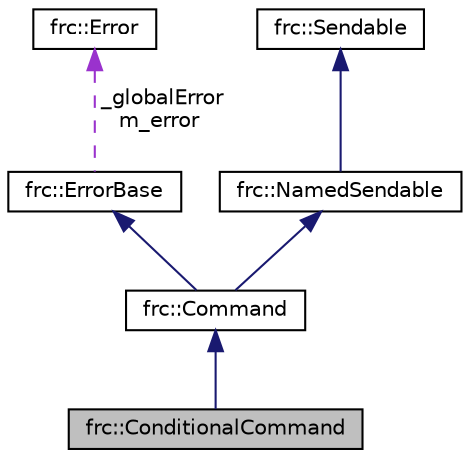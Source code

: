 digraph "frc::ConditionalCommand"
{
  edge [fontname="Helvetica",fontsize="10",labelfontname="Helvetica",labelfontsize="10"];
  node [fontname="Helvetica",fontsize="10",shape=record];
  Node1 [label="frc::ConditionalCommand",height=0.2,width=0.4,color="black", fillcolor="grey75", style="filled", fontcolor="black"];
  Node2 -> Node1 [dir="back",color="midnightblue",fontsize="10",style="solid",fontname="Helvetica"];
  Node2 [label="frc::Command",height=0.2,width=0.4,color="black", fillcolor="white", style="filled",URL="$classfrc_1_1Command.html",tooltip="The Command class is at the very core of the entire command framework. "];
  Node3 -> Node2 [dir="back",color="midnightblue",fontsize="10",style="solid",fontname="Helvetica"];
  Node3 [label="frc::ErrorBase",height=0.2,width=0.4,color="black", fillcolor="white", style="filled",URL="$classfrc_1_1ErrorBase.html",tooltip="Base class for most objects. "];
  Node4 -> Node3 [dir="back",color="darkorchid3",fontsize="10",style="dashed",label=" _globalError\nm_error" ,fontname="Helvetica"];
  Node4 [label="frc::Error",height=0.2,width=0.4,color="black", fillcolor="white", style="filled",URL="$classfrc_1_1Error.html",tooltip="Error object represents a library error. "];
  Node5 -> Node2 [dir="back",color="midnightblue",fontsize="10",style="solid",fontname="Helvetica"];
  Node5 [label="frc::NamedSendable",height=0.2,width=0.4,color="black", fillcolor="white", style="filled",URL="$classfrc_1_1NamedSendable.html",tooltip="The interface for sendable objects that gives the sendable a default name in the Smart Dashboard..."];
  Node6 -> Node5 [dir="back",color="midnightblue",fontsize="10",style="solid",fontname="Helvetica"];
  Node6 [label="frc::Sendable",height=0.2,width=0.4,color="black", fillcolor="white", style="filled",URL="$classfrc_1_1Sendable.html"];
}
